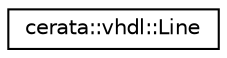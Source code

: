 digraph "Graphical Class Hierarchy"
{
 // LATEX_PDF_SIZE
  edge [fontname="Helvetica",fontsize="10",labelfontname="Helvetica",labelfontsize="10"];
  node [fontname="Helvetica",fontsize="10",shape=record];
  rankdir="LR";
  Node0 [label="cerata::vhdl::Line",height=0.2,width=0.4,color="black", fillcolor="white", style="filled",URL="$structcerata_1_1vhdl_1_1_line.html",tooltip="A line of code."];
}
